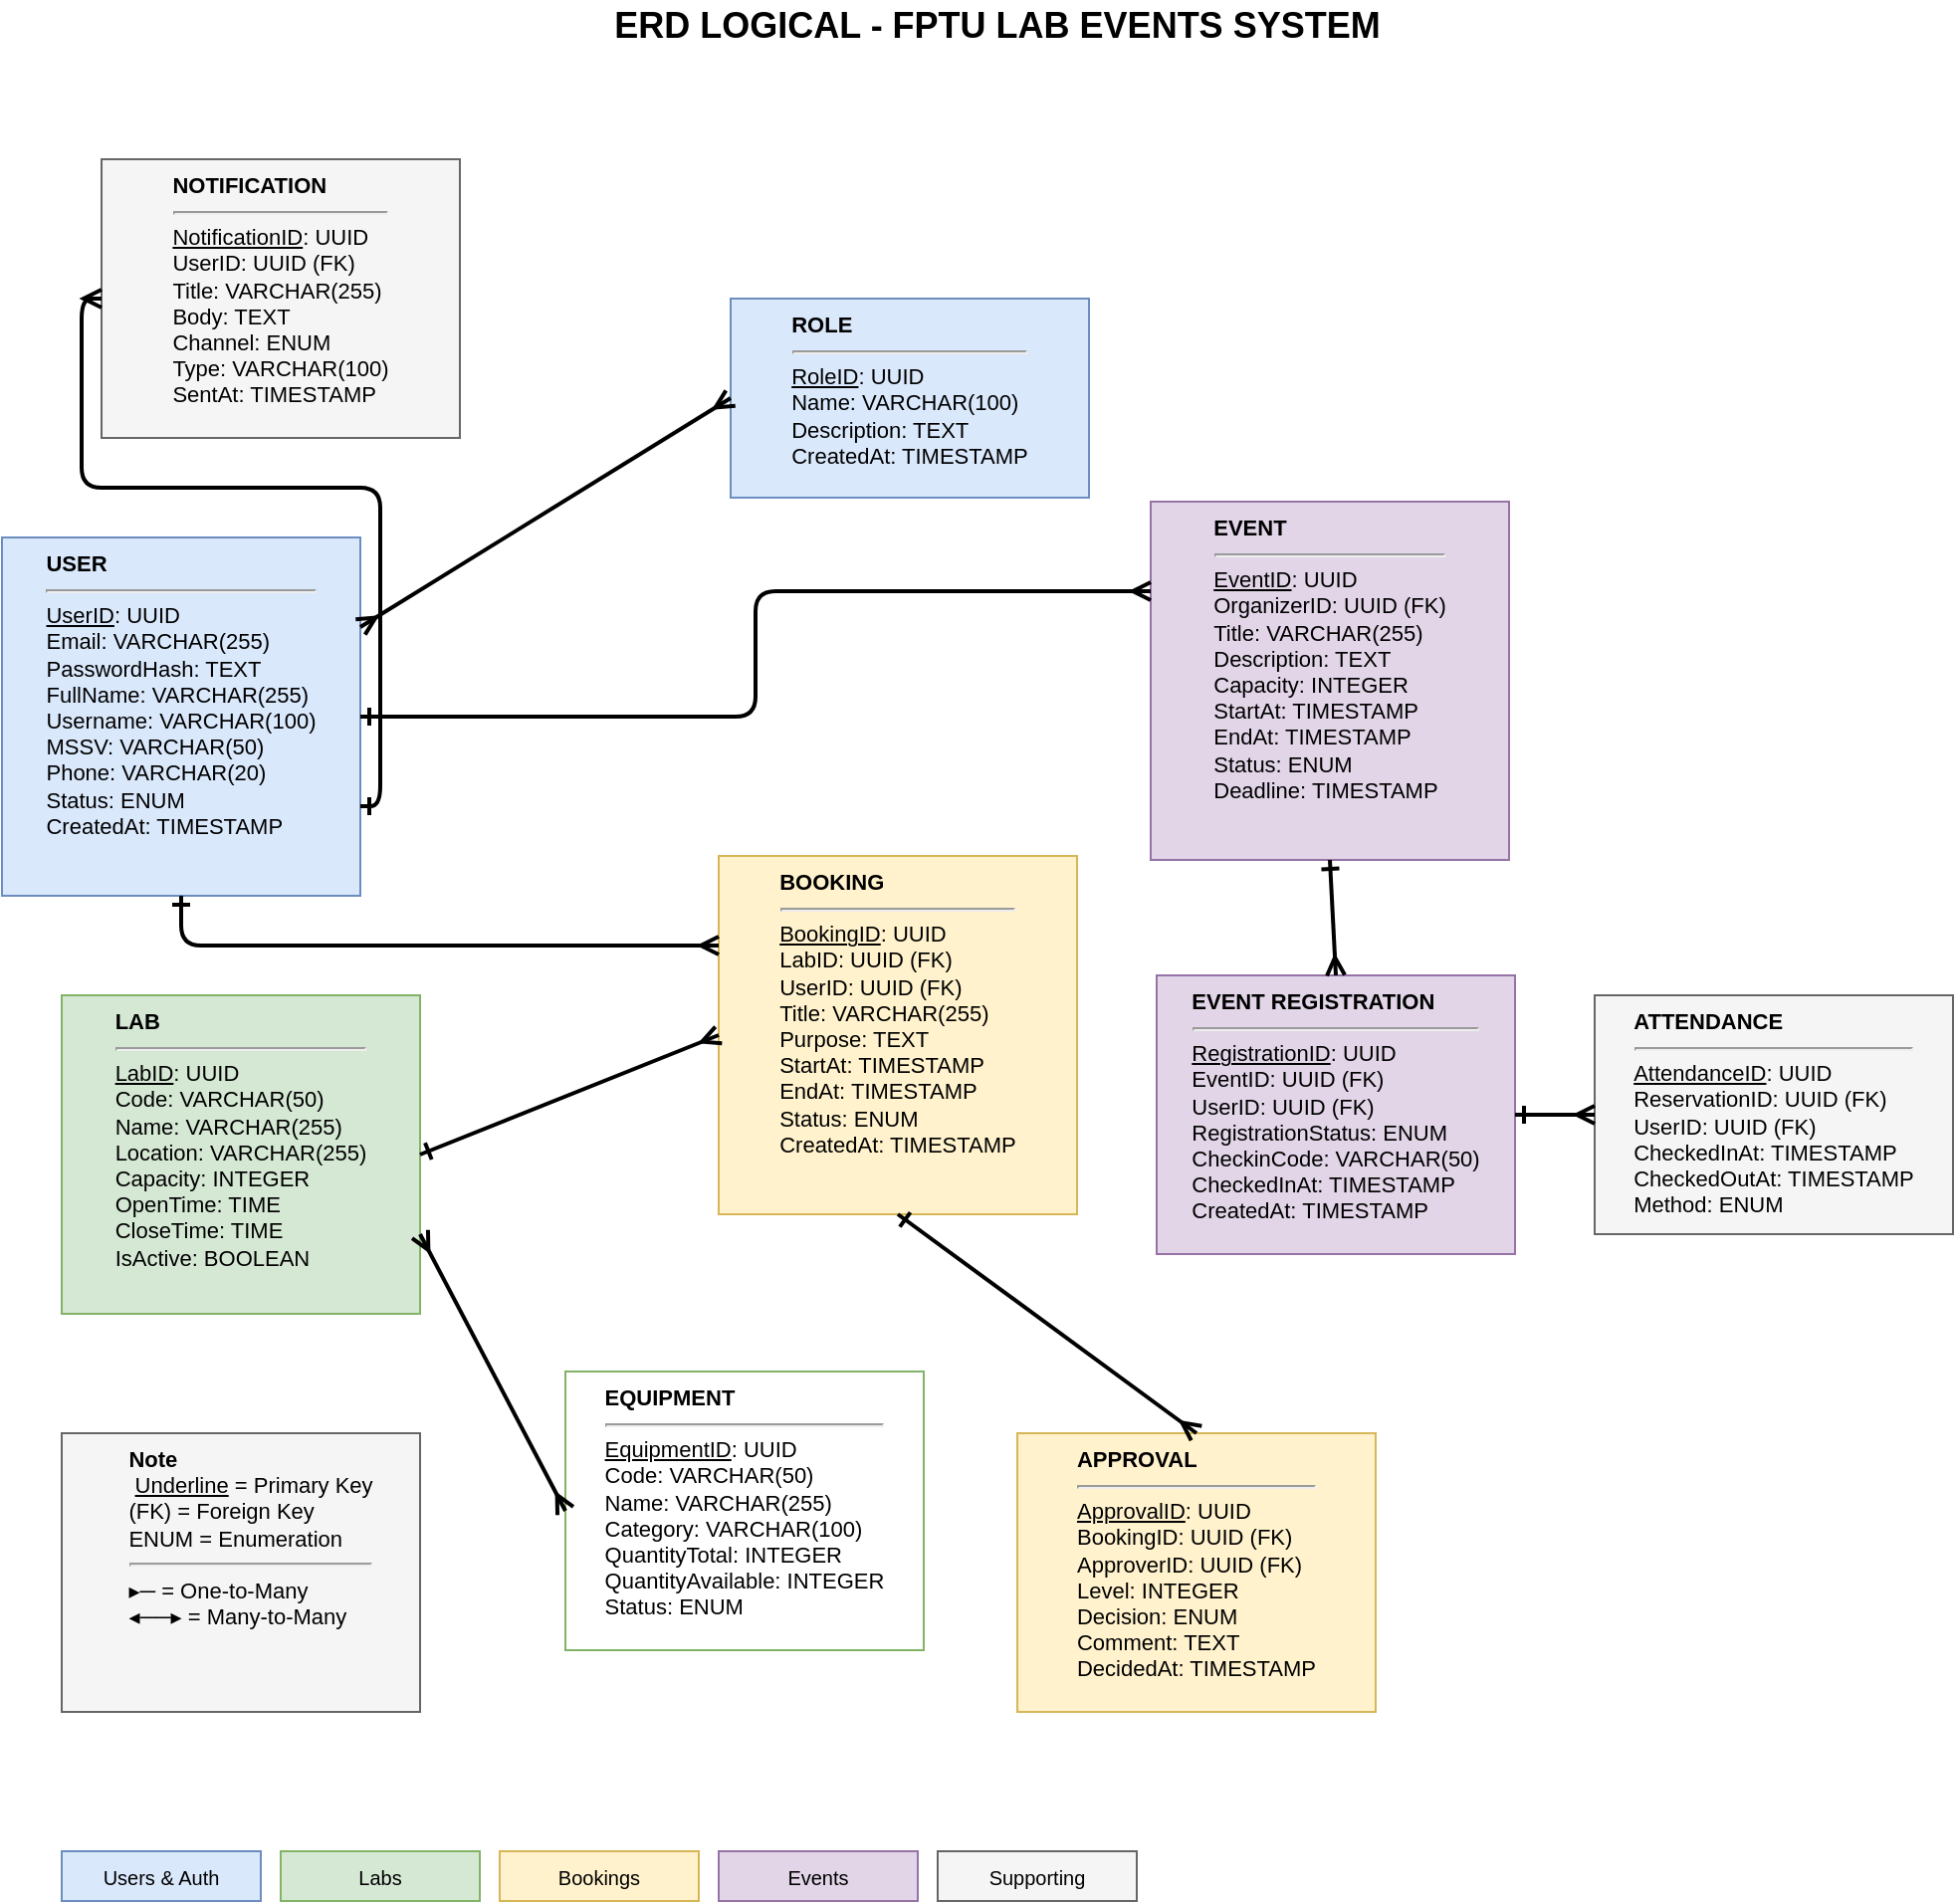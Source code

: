 <mxfile version="28.2.5">
  <diagram name="ERD Logical - FPTU Lab Events" id="logical-erd">
    <mxGraphModel dx="1426" dy="1743" grid="0" gridSize="10" guides="1" tooltips="1" connect="1" arrows="1" fold="1" page="1" pageScale="1" pageWidth="1400" pageHeight="1000" math="0" shadow="0">
      <root>
        <mxCell id="0" />
        <mxCell id="1" parent="0" />
        <mxCell id="title" value="&lt;b&gt;&lt;font style=&quot;font-size: 18px;&quot;&gt;ERD LOGICAL - FPTU LAB EVENTS SYSTEM&lt;/font&gt;&lt;/b&gt;&lt;div&gt;&lt;br/&gt;&lt;/div&gt;" style="text;html=1;strokeColor=none;fillColor=none;align=center;verticalAlign=middle;whiteSpace=wrap;rounded=0;" parent="1" vertex="1">
          <mxGeometry x="200" y="-160" width="700" height="40" as="geometry" />
        </mxCell>
        <mxCell id="user-entity" value="&lt;div style=&quot;text-align: left;&quot;&gt;&lt;b&gt;USER&lt;/b&gt;&lt;/div&gt;&lt;hr&gt;&lt;div style=&quot;text-align: left;&quot;&gt;&lt;u&gt;UserID&lt;/u&gt;: UUID&lt;/div&gt;&lt;div style=&quot;text-align: left;&quot;&gt;Email: VARCHAR(255)&lt;/div&gt;&lt;div style=&quot;text-align: left;&quot;&gt;PasswordHash: TEXT&lt;/div&gt;&lt;div style=&quot;text-align: left;&quot;&gt;FullName: VARCHAR(255)&lt;/div&gt;&lt;div style=&quot;text-align: left;&quot;&gt;Username: VARCHAR(100)&lt;/div&gt;&lt;div style=&quot;text-align: left;&quot;&gt;MSSV: VARCHAR(50)&lt;/div&gt;&lt;div style=&quot;text-align: left;&quot;&gt;Phone: VARCHAR(20)&lt;/div&gt;&lt;div style=&quot;text-align: left;&quot;&gt;Status: ENUM&lt;/div&gt;&lt;div style=&quot;text-align: left;&quot;&gt;CreatedAt: TIMESTAMP&lt;/div&gt;" style="rounded=0;whiteSpace=wrap;html=1;fillColor=#dae8fc;strokeColor=#6c8ebf;fontSize=11;spacingLeft=5;spacingRight=5;verticalAlign=top;" parent="1" vertex="1">
          <mxGeometry x="50" y="110" width="180" height="180" as="geometry" />
        </mxCell>
        <mxCell id="role-entity" value="&lt;div style=&quot;text-align: left;&quot;&gt;&lt;b&gt;ROLE&lt;/b&gt;&lt;/div&gt;&lt;hr&gt;&lt;div style=&quot;text-align: left;&quot;&gt;&lt;u&gt;RoleID&lt;/u&gt;: UUID&lt;/div&gt;&lt;div style=&quot;text-align: left;&quot;&gt;Name: VARCHAR(100)&lt;/div&gt;&lt;div style=&quot;text-align: left;&quot;&gt;Description: TEXT&lt;/div&gt;&lt;div style=&quot;text-align: left;&quot;&gt;CreatedAt: TIMESTAMP&lt;/div&gt;" style="rounded=0;whiteSpace=wrap;html=1;fillColor=#dae8fc;strokeColor=#6c8ebf;fontSize=11;spacingLeft=5;spacingRight=5;verticalAlign=top;" parent="1" vertex="1">
          <mxGeometry x="416" y="-10" width="180" height="100" as="geometry" />
        </mxCell>
        <mxCell id="lab-entity" value="&lt;div style=&quot;text-align: left;&quot;&gt;&lt;b&gt;LAB&lt;/b&gt;&lt;/div&gt;&lt;hr&gt;&lt;div style=&quot;text-align: left;&quot;&gt;&lt;u&gt;LabID&lt;/u&gt;: UUID&lt;/div&gt;&lt;div style=&quot;text-align: left;&quot;&gt;Code: VARCHAR(50)&lt;/div&gt;&lt;div style=&quot;text-align: left;&quot;&gt;Name: VARCHAR(255)&lt;/div&gt;&lt;div style=&quot;text-align: left;&quot;&gt;Location: VARCHAR(255)&lt;/div&gt;&lt;div style=&quot;text-align: left;&quot;&gt;Capacity: INTEGER&lt;/div&gt;&lt;div style=&quot;text-align: left;&quot;&gt;OpenTime: TIME&lt;/div&gt;&lt;div style=&quot;text-align: left;&quot;&gt;CloseTime: TIME&lt;/div&gt;&lt;div style=&quot;text-align: left;&quot;&gt;IsActive: BOOLEAN&lt;/div&gt;" style="rounded=0;whiteSpace=wrap;html=1;fillColor=#d5e8d4;strokeColor=#82b366;fontSize=11;spacingLeft=5;spacingRight=5;verticalAlign=top;" parent="1" vertex="1">
          <mxGeometry x="80" y="340" width="180" height="160" as="geometry" />
        </mxCell>
        <mxCell id="equipment-entity" value="&lt;div style=&quot;text-align: left;&quot;&gt;&lt;b&gt;EQUIPMENT&lt;/b&gt;&lt;/div&gt;&lt;hr&gt;&lt;div style=&quot;text-align: left;&quot;&gt;&lt;u&gt;EquipmentID&lt;/u&gt;: UUID&lt;/div&gt;&lt;div style=&quot;text-align: left;&quot;&gt;Code: VARCHAR(50)&lt;/div&gt;&lt;div style=&quot;text-align: left;&quot;&gt;Name: VARCHAR(255)&lt;/div&gt;&lt;div style=&quot;text-align: left;&quot;&gt;Category: VARCHAR(100)&lt;/div&gt;&lt;div style=&quot;text-align: left;&quot;&gt;QuantityTotal: INTEGER&lt;/div&gt;&lt;div style=&quot;text-align: left;&quot;&gt;QuantityAvailable: INTEGER&lt;/div&gt;&lt;div style=&quot;text-align: left;&quot;&gt;Status: ENUM&lt;/div&gt;" style="rounded=0;whiteSpace=wrap;html=1;fillColor=none;strokeColor=#82b366;fontSize=11;spacingLeft=5;spacingRight=5;verticalAlign=top;" parent="1" vertex="1">
          <mxGeometry x="333" y="529" width="180" height="140" as="geometry" />
        </mxCell>
        <mxCell id="booking-entity" value="&lt;div style=&quot;text-align: left;&quot;&gt;&lt;b&gt;BOOKING&lt;/b&gt;&lt;/div&gt;&lt;hr&gt;&lt;div style=&quot;text-align: left;&quot;&gt;&lt;u&gt;BookingID&lt;/u&gt;: UUID&lt;/div&gt;&lt;div style=&quot;text-align: left;&quot;&gt;LabID: UUID (FK)&lt;/div&gt;&lt;div style=&quot;text-align: left;&quot;&gt;UserID: UUID (FK)&lt;/div&gt;&lt;div style=&quot;text-align: left;&quot;&gt;Title: VARCHAR(255)&lt;/div&gt;&lt;div style=&quot;text-align: left;&quot;&gt;Purpose: TEXT&lt;/div&gt;&lt;div style=&quot;text-align: left;&quot;&gt;StartAt: TIMESTAMP&lt;/div&gt;&lt;div style=&quot;text-align: left;&quot;&gt;EndAt: TIMESTAMP&lt;/div&gt;&lt;div style=&quot;text-align: left;&quot;&gt;Status: ENUM&lt;/div&gt;&lt;div style=&quot;text-align: left;&quot;&gt;CreatedAt: TIMESTAMP&lt;/div&gt;" style="rounded=0;whiteSpace=wrap;html=1;fillColor=#fff2cc;strokeColor=#d6b656;fontSize=11;spacingLeft=5;spacingRight=5;verticalAlign=top;" parent="1" vertex="1">
          <mxGeometry x="410" y="270" width="180" height="180" as="geometry" />
        </mxCell>
        <mxCell id="event-entity" value="&lt;div style=&quot;text-align: left;&quot;&gt;&lt;b&gt;EVENT&lt;/b&gt;&lt;/div&gt;&lt;hr&gt;&lt;div style=&quot;text-align: left;&quot;&gt;&lt;u&gt;EventID&lt;/u&gt;: UUID&lt;/div&gt;&lt;div style=&quot;text-align: left;&quot;&gt;OrganizerID: UUID (FK)&lt;/div&gt;&lt;div style=&quot;text-align: left;&quot;&gt;Title: VARCHAR(255)&lt;/div&gt;&lt;div style=&quot;text-align: left;&quot;&gt;Description: TEXT&lt;/div&gt;&lt;div style=&quot;text-align: left;&quot;&gt;Capacity: INTEGER&lt;/div&gt;&lt;div style=&quot;text-align: left;&quot;&gt;StartAt: TIMESTAMP&lt;/div&gt;&lt;div style=&quot;text-align: left;&quot;&gt;EndAt: TIMESTAMP&lt;/div&gt;&lt;div style=&quot;text-align: left;&quot;&gt;Status: ENUM&lt;/div&gt;&lt;div style=&quot;text-align: left;&quot;&gt;Deadline: TIMESTAMP&lt;/div&gt;" style="rounded=0;whiteSpace=wrap;html=1;fillColor=#e1d5e7;strokeColor=#9673a6;fontSize=11;spacingLeft=5;spacingRight=5;verticalAlign=top;" parent="1" vertex="1">
          <mxGeometry x="627" y="92" width="180" height="180" as="geometry" />
        </mxCell>
        <mxCell id="approval-entity" value="&lt;div style=&quot;text-align: left;&quot;&gt;&lt;b&gt;APPROVAL&lt;/b&gt;&lt;/div&gt;&lt;hr&gt;&lt;div style=&quot;text-align: left;&quot;&gt;&lt;u&gt;ApprovalID&lt;/u&gt;: UUID&lt;/div&gt;&lt;div style=&quot;text-align: left;&quot;&gt;BookingID: UUID (FK)&lt;/div&gt;&lt;div style=&quot;text-align: left;&quot;&gt;ApproverID: UUID (FK)&lt;/div&gt;&lt;div style=&quot;text-align: left;&quot;&gt;Level: INTEGER&lt;/div&gt;&lt;div style=&quot;text-align: left;&quot;&gt;Decision: ENUM&lt;/div&gt;&lt;div style=&quot;text-align: left;&quot;&gt;Comment: TEXT&lt;/div&gt;&lt;div style=&quot;text-align: left;&quot;&gt;DecidedAt: TIMESTAMP&lt;/div&gt;" style="rounded=0;whiteSpace=wrap;html=1;fillColor=#fff2cc;strokeColor=#d6b656;fontSize=11;spacingLeft=5;spacingRight=5;verticalAlign=top;" parent="1" vertex="1">
          <mxGeometry x="560" y="560" width="180" height="140" as="geometry" />
        </mxCell>
        <mxCell id="registration-entity" value="&lt;div style=&quot;text-align: left;&quot;&gt;&lt;b&gt;EVENT REGISTRATION&lt;/b&gt;&lt;/div&gt;&lt;hr&gt;&lt;div style=&quot;text-align: left;&quot;&gt;&lt;u&gt;RegistrationID&lt;/u&gt;: UUID&lt;/div&gt;&lt;div style=&quot;text-align: left;&quot;&gt;EventID: UUID (FK)&lt;/div&gt;&lt;div style=&quot;text-align: left;&quot;&gt;UserID: UUID (FK)&lt;/div&gt;&lt;div style=&quot;text-align: left;&quot;&gt;RegistrationStatus: ENUM&lt;/div&gt;&lt;div style=&quot;text-align: left;&quot;&gt;CheckinCode: VARCHAR(50)&lt;/div&gt;&lt;div style=&quot;text-align: left;&quot;&gt;CheckedInAt: TIMESTAMP&lt;/div&gt;&lt;div style=&quot;text-align: left;&quot;&gt;CreatedAt: TIMESTAMP&lt;/div&gt;" style="rounded=0;whiteSpace=wrap;html=1;fillColor=#e1d5e7;strokeColor=#9673a6;fontSize=11;spacingLeft=5;spacingRight=5;verticalAlign=top;" parent="1" vertex="1">
          <mxGeometry x="630" y="330" width="180" height="140" as="geometry" />
        </mxCell>
        <mxCell id="attendance-entity" value="&lt;div style=&quot;text-align: left;&quot;&gt;&lt;b&gt;ATTENDANCE&lt;/b&gt;&lt;/div&gt;&lt;hr&gt;&lt;div style=&quot;text-align: left;&quot;&gt;&lt;u&gt;AttendanceID&lt;/u&gt;: UUID&lt;/div&gt;&lt;div style=&quot;text-align: left;&quot;&gt;ReservationID: UUID (FK)&lt;/div&gt;&lt;div style=&quot;text-align: left;&quot;&gt;UserID: UUID (FK)&lt;/div&gt;&lt;div style=&quot;text-align: left;&quot;&gt;CheckedInAt: TIMESTAMP&lt;/div&gt;&lt;div style=&quot;text-align: left;&quot;&gt;CheckedOutAt: TIMESTAMP&lt;/div&gt;&lt;div style=&quot;text-align: left;&quot;&gt;Method: ENUM&lt;/div&gt;" style="rounded=0;whiteSpace=wrap;html=1;fillColor=#f5f5f5;strokeColor=#666666;fontSize=11;spacingLeft=5;spacingRight=5;verticalAlign=top;" parent="1" vertex="1">
          <mxGeometry x="850" y="340" width="180" height="120" as="geometry" />
        </mxCell>
        <mxCell id="notification-entity" value="&lt;div style=&quot;text-align: left;&quot;&gt;&lt;b&gt;NOTIFICATION&lt;/b&gt;&lt;/div&gt;&lt;hr&gt;&lt;div style=&quot;text-align: left;&quot;&gt;&lt;u&gt;NotificationID&lt;/u&gt;: UUID&lt;/div&gt;&lt;div style=&quot;text-align: left;&quot;&gt;UserID: UUID (FK)&lt;/div&gt;&lt;div style=&quot;text-align: left;&quot;&gt;Title: VARCHAR(255)&lt;/div&gt;&lt;div style=&quot;text-align: left;&quot;&gt;Body: TEXT&lt;/div&gt;&lt;div style=&quot;text-align: left;&quot;&gt;Channel: ENUM&lt;/div&gt;&lt;div style=&quot;text-align: left;&quot;&gt;Type: VARCHAR(100)&lt;/div&gt;&lt;div style=&quot;text-align: left;&quot;&gt;SentAt: TIMESTAMP&lt;/div&gt;" style="rounded=0;whiteSpace=wrap;html=1;fillColor=#f5f5f5;strokeColor=#666666;fontSize=11;spacingLeft=5;spacingRight=5;verticalAlign=top;" parent="1" vertex="1">
          <mxGeometry x="100" y="-80" width="180" height="140" as="geometry" />
        </mxCell>
        <mxCell id="rel-user-role" value="" style="endArrow=ERmany;startArrow=ERmany;html=1;exitX=1;exitY=0.25;exitDx=0;exitDy=0;entryX=0;entryY=0.5;entryDx=0;entryDy=0;strokeWidth=2;endFill=0;startFill=0;" parent="1" source="user-entity" target="role-entity" edge="1">
          <mxGeometry width="50" height="50" relative="1" as="geometry">
            <mxPoint x="500" y="400" as="sourcePoint" />
            <mxPoint x="550" y="350" as="targetPoint" />
          </mxGeometry>
        </mxCell>
        <mxCell id="rel-user-booking" value="" style="endArrow=ERmany;startArrow=ERone;html=1;exitX=0.5;exitY=1;exitDx=0;exitDy=0;entryX=0;entryY=0.25;entryDx=0;entryDy=0;strokeWidth=2;endFill=0;startFill=0;edgeStyle=orthogonalEdgeStyle;" parent="1" source="user-entity" target="booking-entity" edge="1">
          <mxGeometry width="50" height="50" relative="1" as="geometry">
            <mxPoint x="500" y="400" as="sourcePoint" />
            <mxPoint x="550" y="350" as="targetPoint" />
          </mxGeometry>
        </mxCell>
        <mxCell id="rel-lab-booking" value="" style="endArrow=ERmany;startArrow=ERone;html=1;exitX=1;exitY=0.5;exitDx=0;exitDy=0;entryX=0;entryY=0.5;entryDx=0;entryDy=0;strokeWidth=2;endFill=0;startFill=0;" parent="1" source="lab-entity" target="booking-entity" edge="1">
          <mxGeometry width="50" height="50" relative="1" as="geometry">
            <mxPoint x="500" y="500" as="sourcePoint" />
            <mxPoint x="550" y="450" as="targetPoint" />
          </mxGeometry>
        </mxCell>
        <mxCell id="rel-lab-equipment" value="" style="endArrow=ERmany;startArrow=ERmany;html=1;exitX=1;exitY=0.75;exitDx=0;exitDy=0;entryX=0;entryY=0.5;entryDx=0;entryDy=0;strokeWidth=2;endFill=0;startFill=0;" parent="1" source="lab-entity" target="equipment-entity" edge="1">
          <mxGeometry width="50" height="50" relative="1" as="geometry">
            <mxPoint x="400" y="500" as="sourcePoint" />
            <mxPoint x="450" y="450" as="targetPoint" />
          </mxGeometry>
        </mxCell>
        <mxCell id="rel-booking-approval" value="" style="endArrow=ERmany;startArrow=ERone;html=1;exitX=0.5;exitY=1;exitDx=0;exitDy=0;entryX=0.5;entryY=0;entryDx=0;entryDy=0;strokeWidth=2;endFill=0;startFill=0;" parent="1" source="booking-entity" target="approval-entity" edge="1">
          <mxGeometry width="50" height="50" relative="1" as="geometry">
            <mxPoint x="600" y="600" as="sourcePoint" />
            <mxPoint x="650" y="550" as="targetPoint" />
          </mxGeometry>
        </mxCell>
        <mxCell id="rel-user-event" value="" style="endArrow=ERmany;startArrow=ERone;html=1;exitX=1;exitY=0.5;exitDx=0;exitDy=0;entryX=0;entryY=0.25;entryDx=0;entryDy=0;strokeWidth=2;endFill=0;startFill=0;edgeStyle=orthogonalEdgeStyle;" parent="1" source="user-entity" target="event-entity" edge="1">
          <mxGeometry width="50" height="50" relative="1" as="geometry">
            <mxPoint x="600" y="300" as="sourcePoint" />
            <mxPoint x="650" y="250" as="targetPoint" />
          </mxGeometry>
        </mxCell>
        <mxCell id="rel-event-registration" value="" style="endArrow=ERmany;startArrow=ERone;html=1;exitX=0.5;exitY=1;exitDx=0;exitDy=0;entryX=0.5;entryY=0;entryDx=0;entryDy=0;strokeWidth=2;endFill=0;startFill=0;" parent="1" source="event-entity" target="registration-entity" edge="1">
          <mxGeometry width="50" height="50" relative="1" as="geometry">
            <mxPoint x="800" y="400" as="sourcePoint" />
            <mxPoint x="850" y="350" as="targetPoint" />
          </mxGeometry>
        </mxCell>
        <mxCell id="rel-registration-attendance" value="" style="endArrow=ERmany;startArrow=ERone;html=1;exitX=1;exitY=0.5;exitDx=0;exitDy=0;entryX=0;entryY=0.5;entryDx=0;entryDy=0;strokeWidth=2;endFill=0;startFill=0;" parent="1" source="registration-entity" target="attendance-entity" edge="1">
          <mxGeometry width="50" height="50" relative="1" as="geometry">
            <mxPoint x="900" y="500" as="sourcePoint" />
            <mxPoint x="950" y="450" as="targetPoint" />
          </mxGeometry>
        </mxCell>
        <mxCell id="rel-user-notification" value="" style="endArrow=ERmany;startArrow=ERone;html=1;exitX=1;exitY=0.75;exitDx=0;exitDy=0;entryX=0;entryY=0.5;entryDx=0;entryDy=0;strokeWidth=2;endFill=0;startFill=0;edgeStyle=orthogonalEdgeStyle;" parent="1" source="user-entity" target="notification-entity" edge="1">
          <mxGeometry width="50" height="50" relative="1" as="geometry">
            <mxPoint x="800" y="300" as="sourcePoint" />
            <mxPoint x="850" y="250" as="targetPoint" />
          </mxGeometry>
        </mxCell>
        <mxCell id="legend-box" value="&lt;div style=&quot;text-align: left;&quot;&gt;&lt;b&gt;Note&lt;/b&gt;&lt;/div&gt;&lt;div style=&quot;text-align: left;&quot;&gt;&lt;b&gt;&amp;nbsp;&lt;/b&gt;&lt;u&gt;Underline&lt;/u&gt; = Primary Key&lt;/div&gt;&lt;div style=&quot;text-align: left;&quot;&gt;(FK) = Foreign Key&lt;/div&gt;&lt;div style=&quot;text-align: left;&quot;&gt;ENUM = Enumeration&lt;/div&gt;&lt;hr&gt;&lt;div style=&quot;text-align: left;&quot;&gt;▸─ = One-to-Many&lt;/div&gt;&lt;div style=&quot;text-align: left;&quot;&gt;◂──▸ = Many-to-Many&lt;/div&gt;" style="rounded=0;whiteSpace=wrap;html=1;fillColor=#f5f5f5;strokeColor=#666666;fontSize=11;spacingLeft=10;verticalAlign=top;" parent="1" vertex="1">
          <mxGeometry x="80" y="560" width="180" height="140" as="geometry" />
        </mxCell>
        <mxCell id="color-auth" value="Users &amp; Auth" style="rounded=0;whiteSpace=wrap;html=1;fillColor=#dae8fc;strokeColor=#6c8ebf;fontSize=10;" parent="1" vertex="1">
          <mxGeometry x="80" y="770" width="100" height="25" as="geometry" />
        </mxCell>
        <mxCell id="color-labs" value="Labs" style="rounded=0;whiteSpace=wrap;html=1;fillColor=#d5e8d4;strokeColor=#82b366;fontSize=10;" parent="1" vertex="1">
          <mxGeometry x="190" y="770" width="100" height="25" as="geometry" />
        </mxCell>
        <mxCell id="color-booking" value="Bookings" style="rounded=0;whiteSpace=wrap;html=1;fillColor=#fff2cc;strokeColor=#d6b656;fontSize=10;" parent="1" vertex="1">
          <mxGeometry x="300" y="770" width="100" height="25" as="geometry" />
        </mxCell>
        <mxCell id="color-events" value="Events" style="rounded=0;whiteSpace=wrap;html=1;fillColor=#e1d5e7;strokeColor=#9673a6;fontSize=10;" parent="1" vertex="1">
          <mxGeometry x="410" y="770" width="100" height="25" as="geometry" />
        </mxCell>
        <mxCell id="color-support" value="Supporting" style="rounded=0;whiteSpace=wrap;html=1;fillColor=#f5f5f5;strokeColor=#666666;fontSize=10;" parent="1" vertex="1">
          <mxGeometry x="520" y="770" width="100" height="25" as="geometry" />
        </mxCell>
      </root>
    </mxGraphModel>
  </diagram>
</mxfile>
